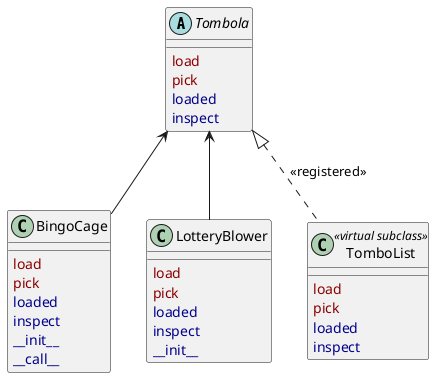 @startuml tombola

abstract class Tombola {
    {method} <color:DarkRed>load</color>
    {method} <color:DarkRed>pick</color>
    {method} <color:DarkBlue>loaded</color>
    {method} <color:DarkBlue>inspect</color>
}

class BingoCage {
    {method} <color:DarkRed>load</color>
    {method} <color:DarkRed>pick</color>
    {method} <color:DarkBlue>loaded</color>
    {method} <color:DarkBlue>inspect</color>
    {method} <color:DarkBlue>__init__</color>
    {method} <color:DarkBlue>__call__</color>
}
class LotteryBlower {
    {method} <color:DarkRed>load</color>
    {method} <color:DarkRed>pick</color>
    {method} <color:DarkBlue>loaded</color>
    {method} <color:DarkBlue>inspect</color>
    {method} <color:DarkBlue>__init__</color>
}
class TomboList <<virtual subclass>>{
    {method} <color:DarkRed>load</color>
    {method} <color:DarkRed>pick</color>
    {method} <color:DarkBlue>loaded</color>
    {method} <color:DarkBlue>inspect</color>
}

BingoCage -u-> Tombola
LotteryBlower -u-> Tombola
TomboList .u.|> Tombola : <<registered>>
@enduml
